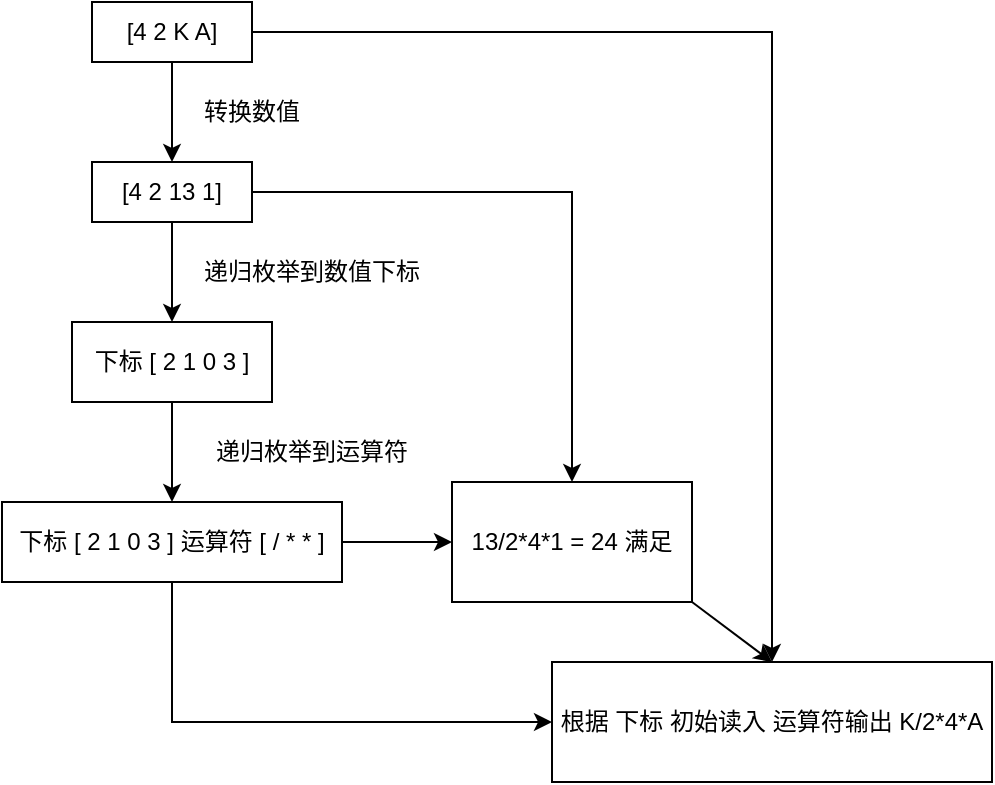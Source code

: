<mxfile version="15.5.9" type="github">
  <diagram id="m4PIT23CN2JhynkwfLqP" name="Page-1">
    <mxGraphModel dx="813" dy="499" grid="1" gridSize="10" guides="1" tooltips="1" connect="1" arrows="1" fold="1" page="1" pageScale="1" pageWidth="827" pageHeight="1169" math="0" shadow="0">
      <root>
        <mxCell id="0" />
        <mxCell id="1" parent="0" />
        <mxCell id="CiH4N1L8d81IdJiYc_po-3" value="" style="edgeStyle=orthogonalEdgeStyle;rounded=0;orthogonalLoop=1;jettySize=auto;html=1;" edge="1" parent="1" source="CiH4N1L8d81IdJiYc_po-1" target="CiH4N1L8d81IdJiYc_po-2">
          <mxGeometry relative="1" as="geometry" />
        </mxCell>
        <mxCell id="CiH4N1L8d81IdJiYc_po-17" style="edgeStyle=orthogonalEdgeStyle;rounded=0;orthogonalLoop=1;jettySize=auto;html=1;exitX=1;exitY=0.5;exitDx=0;exitDy=0;entryX=0.5;entryY=0;entryDx=0;entryDy=0;" edge="1" parent="1" source="CiH4N1L8d81IdJiYc_po-1" target="CiH4N1L8d81IdJiYc_po-14">
          <mxGeometry relative="1" as="geometry">
            <mxPoint x="600" y="540" as="targetPoint" />
          </mxGeometry>
        </mxCell>
        <mxCell id="CiH4N1L8d81IdJiYc_po-1" value="[4 2 K A]" style="rounded=0;whiteSpace=wrap;html=1;" vertex="1" parent="1">
          <mxGeometry x="150" y="210" width="80" height="30" as="geometry" />
        </mxCell>
        <mxCell id="CiH4N1L8d81IdJiYc_po-6" value="" style="edgeStyle=orthogonalEdgeStyle;rounded=0;orthogonalLoop=1;jettySize=auto;html=1;" edge="1" parent="1" source="CiH4N1L8d81IdJiYc_po-2" target="CiH4N1L8d81IdJiYc_po-5">
          <mxGeometry relative="1" as="geometry" />
        </mxCell>
        <mxCell id="CiH4N1L8d81IdJiYc_po-12" style="edgeStyle=orthogonalEdgeStyle;rounded=0;orthogonalLoop=1;jettySize=auto;html=1;" edge="1" parent="1" source="CiH4N1L8d81IdJiYc_po-2" target="CiH4N1L8d81IdJiYc_po-11">
          <mxGeometry relative="1" as="geometry" />
        </mxCell>
        <mxCell id="CiH4N1L8d81IdJiYc_po-2" value="[4 2 13 1]" style="rounded=0;whiteSpace=wrap;html=1;" vertex="1" parent="1">
          <mxGeometry x="150" y="290" width="80" height="30" as="geometry" />
        </mxCell>
        <mxCell id="CiH4N1L8d81IdJiYc_po-4" value="转换数值" style="text;html=1;strokeColor=none;fillColor=none;align=center;verticalAlign=middle;whiteSpace=wrap;rounded=0;" vertex="1" parent="1">
          <mxGeometry x="200" y="250" width="60" height="30" as="geometry" />
        </mxCell>
        <mxCell id="CiH4N1L8d81IdJiYc_po-9" value="" style="edgeStyle=orthogonalEdgeStyle;rounded=0;orthogonalLoop=1;jettySize=auto;html=1;" edge="1" parent="1" source="CiH4N1L8d81IdJiYc_po-5" target="CiH4N1L8d81IdJiYc_po-8">
          <mxGeometry relative="1" as="geometry" />
        </mxCell>
        <mxCell id="CiH4N1L8d81IdJiYc_po-5" value="下标 [ 2 1 0 3 ]" style="rounded=0;whiteSpace=wrap;html=1;" vertex="1" parent="1">
          <mxGeometry x="140" y="370" width="100" height="40" as="geometry" />
        </mxCell>
        <mxCell id="CiH4N1L8d81IdJiYc_po-7" value="递归枚举到数值下标" style="text;html=1;strokeColor=none;fillColor=none;align=center;verticalAlign=middle;whiteSpace=wrap;rounded=0;" vertex="1" parent="1">
          <mxGeometry x="200" y="330" width="120" height="30" as="geometry" />
        </mxCell>
        <mxCell id="CiH4N1L8d81IdJiYc_po-13" value="" style="edgeStyle=orthogonalEdgeStyle;rounded=0;orthogonalLoop=1;jettySize=auto;html=1;" edge="1" parent="1" source="CiH4N1L8d81IdJiYc_po-8" target="CiH4N1L8d81IdJiYc_po-11">
          <mxGeometry relative="1" as="geometry" />
        </mxCell>
        <mxCell id="CiH4N1L8d81IdJiYc_po-15" style="rounded=0;orthogonalLoop=1;jettySize=auto;html=1;entryX=0;entryY=0.5;entryDx=0;entryDy=0;exitX=0.5;exitY=1;exitDx=0;exitDy=0;edgeStyle=orthogonalEdgeStyle;" edge="1" parent="1" source="CiH4N1L8d81IdJiYc_po-8" target="CiH4N1L8d81IdJiYc_po-14">
          <mxGeometry relative="1" as="geometry">
            <mxPoint x="190" y="570" as="targetPoint" />
          </mxGeometry>
        </mxCell>
        <mxCell id="CiH4N1L8d81IdJiYc_po-8" value="下标 [ 2 1 0 3 ] 运算符 [ / * * ]" style="rounded=0;whiteSpace=wrap;html=1;" vertex="1" parent="1">
          <mxGeometry x="105" y="460" width="170" height="40" as="geometry" />
        </mxCell>
        <mxCell id="CiH4N1L8d81IdJiYc_po-10" value="递归枚举到运算符" style="text;html=1;strokeColor=none;fillColor=none;align=center;verticalAlign=middle;whiteSpace=wrap;rounded=0;" vertex="1" parent="1">
          <mxGeometry x="200" y="420" width="120" height="30" as="geometry" />
        </mxCell>
        <mxCell id="CiH4N1L8d81IdJiYc_po-16" style="edgeStyle=none;rounded=0;orthogonalLoop=1;jettySize=auto;html=1;entryX=0.5;entryY=0;entryDx=0;entryDy=0;exitX=1;exitY=1;exitDx=0;exitDy=0;" edge="1" parent="1" source="CiH4N1L8d81IdJiYc_po-11" target="CiH4N1L8d81IdJiYc_po-14">
          <mxGeometry relative="1" as="geometry" />
        </mxCell>
        <mxCell id="CiH4N1L8d81IdJiYc_po-11" value="13/2*4*1 = 24 满足" style="rounded=0;whiteSpace=wrap;html=1;" vertex="1" parent="1">
          <mxGeometry x="330" y="450" width="120" height="60" as="geometry" />
        </mxCell>
        <mxCell id="CiH4N1L8d81IdJiYc_po-14" value="根据 下标 初始读入 运算符输出 K/2*4*A" style="rounded=0;whiteSpace=wrap;html=1;" vertex="1" parent="1">
          <mxGeometry x="380" y="540" width="220" height="60" as="geometry" />
        </mxCell>
      </root>
    </mxGraphModel>
  </diagram>
</mxfile>

